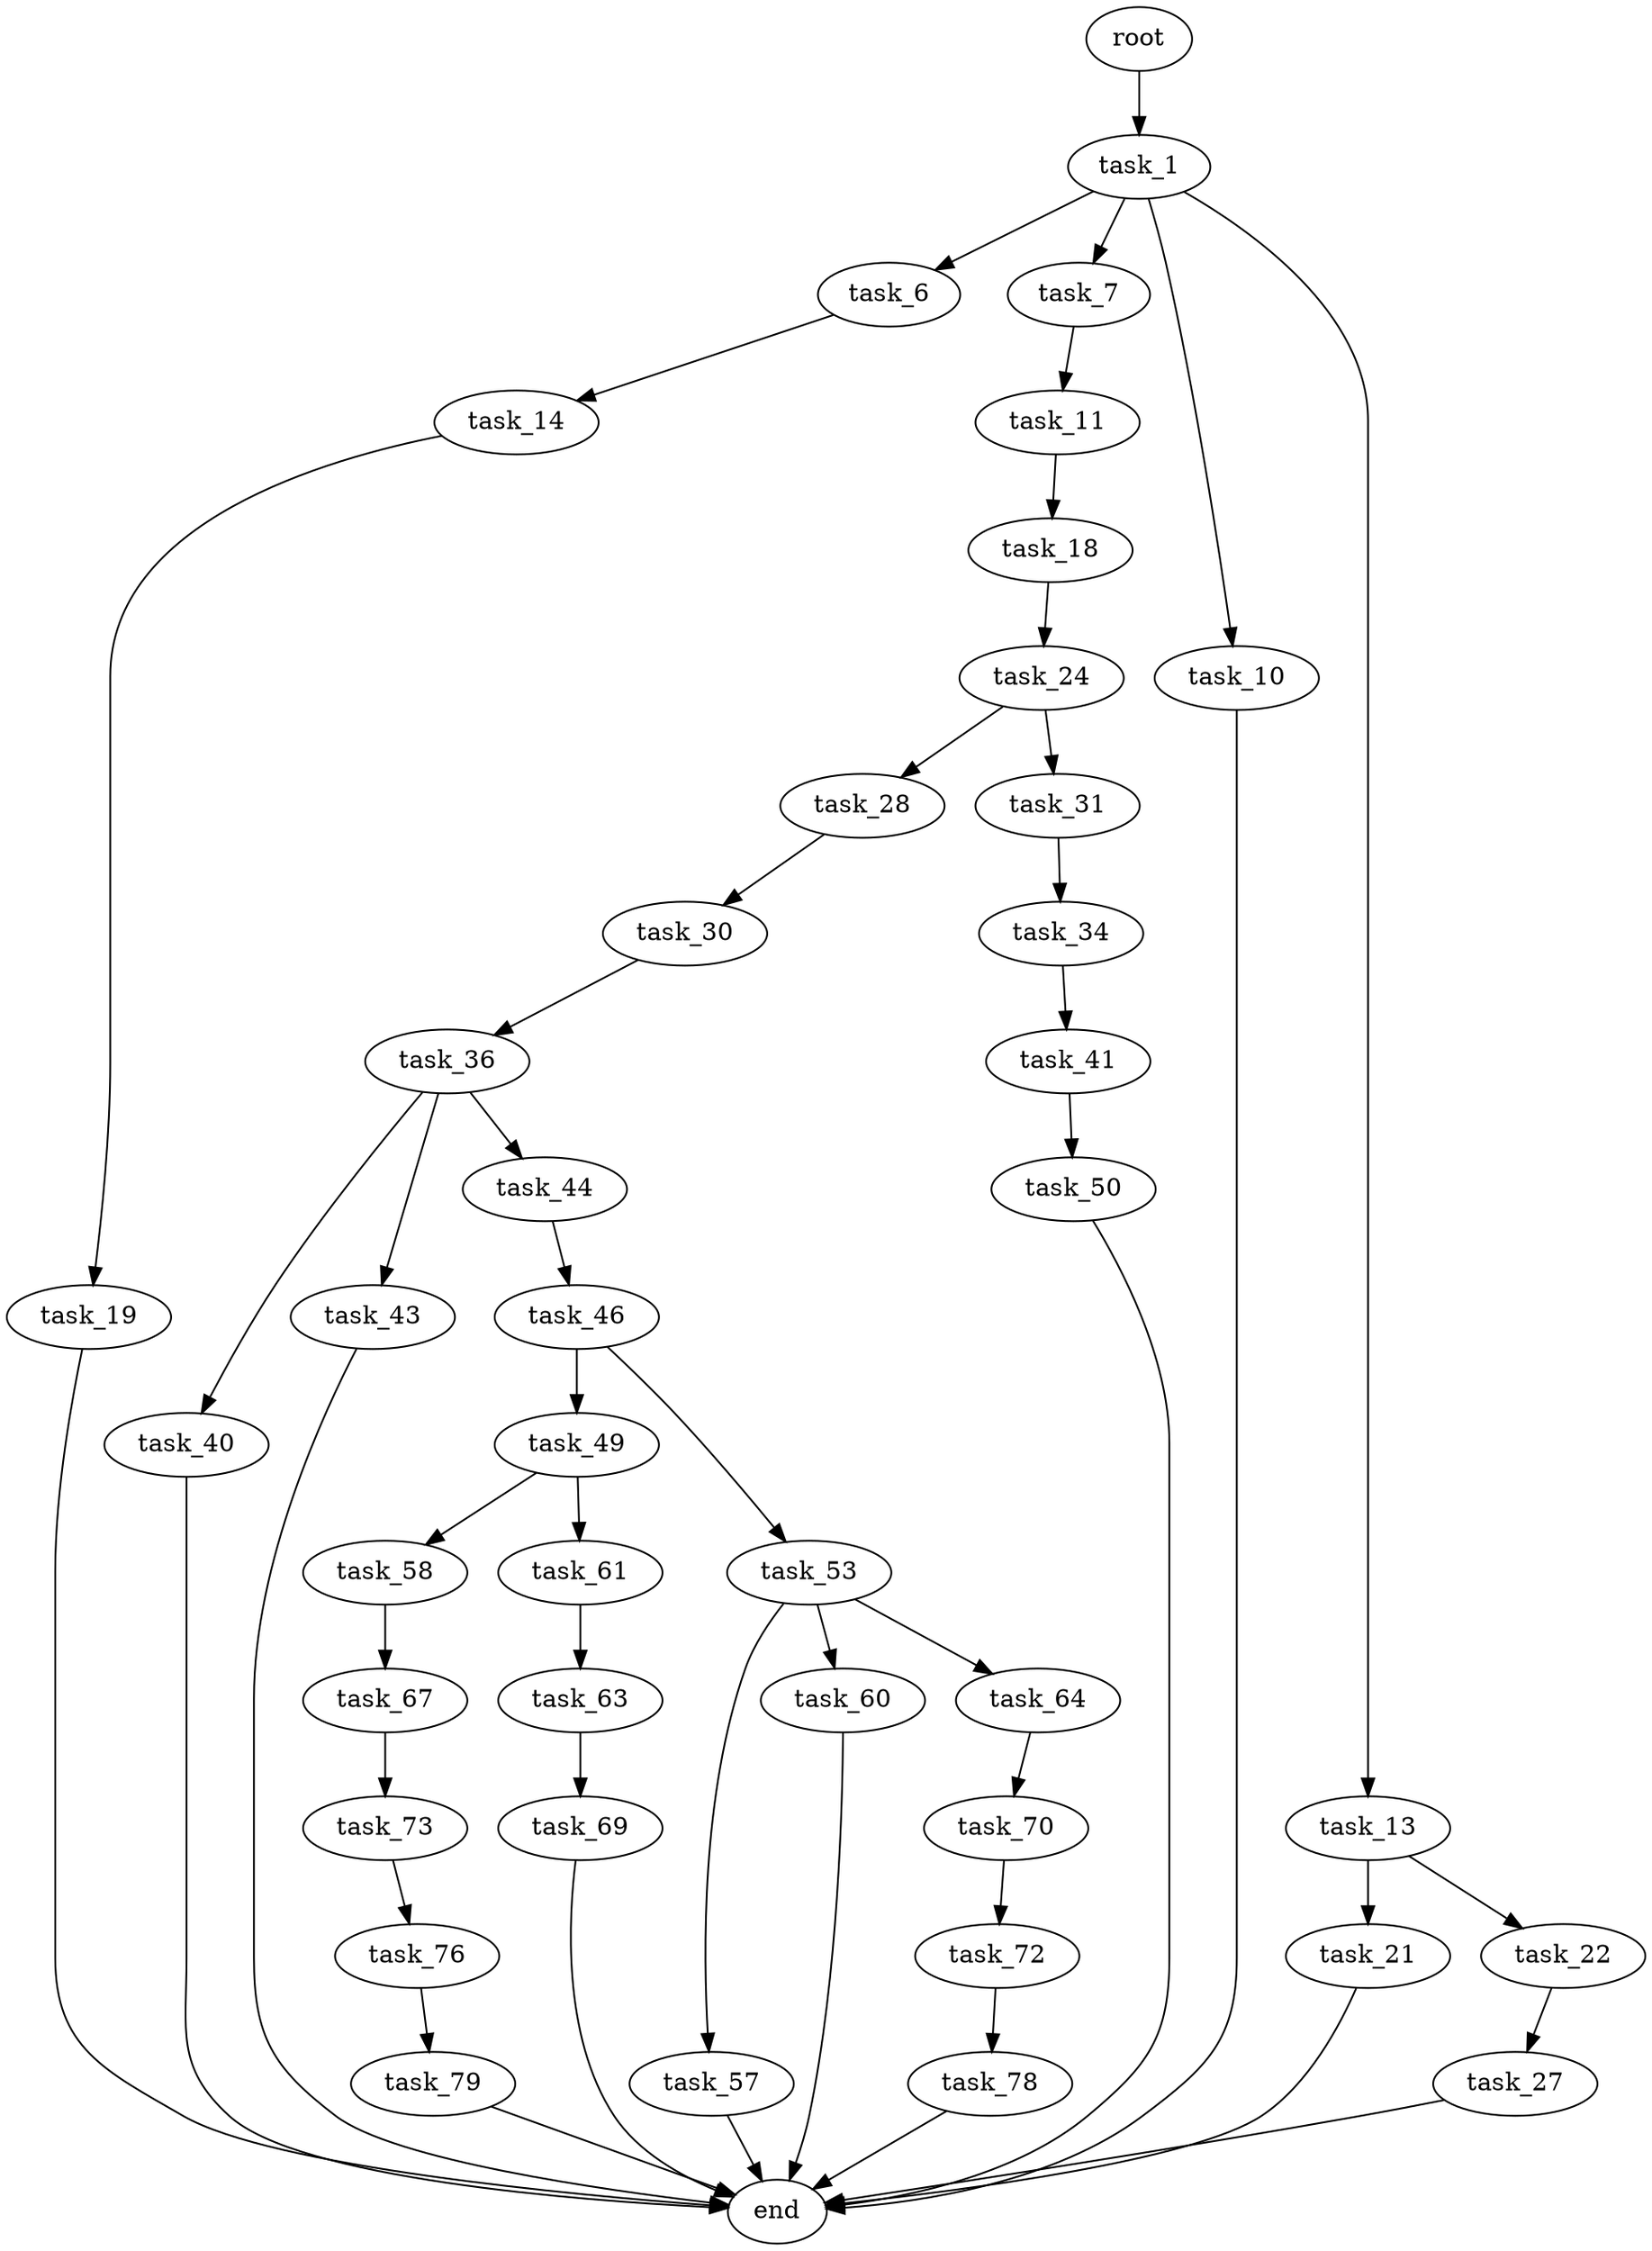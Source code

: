 digraph G {
  root [size="0.000000"];
  task_1 [size="782757789696.000000"];
  task_6 [size="16369275199.000000"];
  task_7 [size="28991029248.000000"];
  task_10 [size="368293445632.000000"];
  task_11 [size="549755813888.000000"];
  task_13 [size="549755813888.000000"];
  task_14 [size="30839537611.000000"];
  task_18 [size="4301887147.000000"];
  task_19 [size="570205002.000000"];
  task_21 [size="782757789696.000000"];
  task_22 [size="171912969180.000000"];
  task_24 [size="549755813888.000000"];
  task_27 [size="2456195685.000000"];
  task_28 [size="32918191079.000000"];
  task_30 [size="474245531706.000000"];
  task_31 [size="28991029248.000000"];
  task_34 [size="38553370016.000000"];
  task_36 [size="11180671334.000000"];
  task_40 [size="1501812339.000000"];
  task_41 [size="231928233984.000000"];
  task_43 [size="502074830392.000000"];
  task_44 [size="231928233984.000000"];
  task_46 [size="231928233984.000000"];
  task_49 [size="782757789696.000000"];
  task_50 [size="451796549219.000000"];
  task_53 [size="8867880728.000000"];
  task_57 [size="709336198518.000000"];
  task_58 [size="1238262714.000000"];
  task_60 [size="23619077800.000000"];
  task_61 [size="2139015547.000000"];
  task_63 [size="15363582141.000000"];
  task_64 [size="38604375585.000000"];
  task_67 [size="148635890806.000000"];
  task_69 [size="25847767264.000000"];
  task_70 [size="5209119280.000000"];
  task_72 [size="4535563084.000000"];
  task_73 [size="28991029248.000000"];
  task_76 [size="48939429809.000000"];
  task_78 [size="782757789696.000000"];
  task_79 [size="10108932925.000000"];
  end [size="0.000000"];

  root -> task_1 [size="1.000000"];
  task_1 -> task_6 [size="679477248.000000"];
  task_1 -> task_7 [size="679477248.000000"];
  task_1 -> task_10 [size="679477248.000000"];
  task_1 -> task_13 [size="679477248.000000"];
  task_6 -> task_14 [size="838860800.000000"];
  task_7 -> task_11 [size="75497472.000000"];
  task_10 -> end [size="1.000000"];
  task_11 -> task_18 [size="536870912.000000"];
  task_13 -> task_21 [size="536870912.000000"];
  task_13 -> task_22 [size="536870912.000000"];
  task_14 -> task_19 [size="134217728.000000"];
  task_18 -> task_24 [size="75497472.000000"];
  task_19 -> end [size="1.000000"];
  task_21 -> end [size="1.000000"];
  task_22 -> task_27 [size="134217728.000000"];
  task_24 -> task_28 [size="536870912.000000"];
  task_24 -> task_31 [size="536870912.000000"];
  task_27 -> end [size="1.000000"];
  task_28 -> task_30 [size="838860800.000000"];
  task_30 -> task_36 [size="536870912.000000"];
  task_31 -> task_34 [size="75497472.000000"];
  task_34 -> task_41 [size="679477248.000000"];
  task_36 -> task_40 [size="536870912.000000"];
  task_36 -> task_43 [size="536870912.000000"];
  task_36 -> task_44 [size="536870912.000000"];
  task_40 -> end [size="1.000000"];
  task_41 -> task_50 [size="301989888.000000"];
  task_43 -> end [size="1.000000"];
  task_44 -> task_46 [size="301989888.000000"];
  task_46 -> task_49 [size="301989888.000000"];
  task_46 -> task_53 [size="301989888.000000"];
  task_49 -> task_58 [size="679477248.000000"];
  task_49 -> task_61 [size="679477248.000000"];
  task_50 -> end [size="1.000000"];
  task_53 -> task_57 [size="411041792.000000"];
  task_53 -> task_60 [size="411041792.000000"];
  task_53 -> task_64 [size="411041792.000000"];
  task_57 -> end [size="1.000000"];
  task_58 -> task_67 [size="75497472.000000"];
  task_60 -> end [size="1.000000"];
  task_61 -> task_63 [size="33554432.000000"];
  task_63 -> task_69 [size="33554432.000000"];
  task_64 -> task_70 [size="33554432.000000"];
  task_67 -> task_73 [size="301989888.000000"];
  task_69 -> end [size="1.000000"];
  task_70 -> task_72 [size="209715200.000000"];
  task_72 -> task_78 [size="134217728.000000"];
  task_73 -> task_76 [size="75497472.000000"];
  task_76 -> task_79 [size="838860800.000000"];
  task_78 -> end [size="1.000000"];
  task_79 -> end [size="1.000000"];
}
